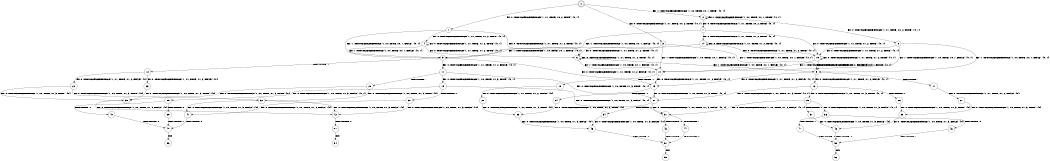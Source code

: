 digraph BCG {
size = "7, 10.5";
center = TRUE;
node [shape = circle];
0 [peripheries = 2];
0 -> 1 [label = "EX !0 !ATOMIC_EXCH_BRANCH (1, +1, TRUE, +0, 2, TRUE) !{0, 1}"];
0 -> 2 [label = "EX !1 !ATOMIC_EXCH_BRANCH (1, +0, TRUE, +0, 1, TRUE) !{0, 1}"];
0 -> 3 [label = "EX !0 !ATOMIC_EXCH_BRANCH (1, +1, TRUE, +0, 2, TRUE) !{0, 1}"];
1 -> 4 [label = "EX !0 !ATOMIC_EXCH_BRANCH (1, +1, TRUE, +1, 2, TRUE) !{0, 1}"];
1 -> 5 [label = "EX !1 !ATOMIC_EXCH_BRANCH (1, +0, TRUE, +0, 1, FALSE) !{0, 1}"];
1 -> 6 [label = "EX !0 !ATOMIC_EXCH_BRANCH (1, +1, TRUE, +1, 2, TRUE) !{0, 1}"];
2 -> 2 [label = "EX !1 !ATOMIC_EXCH_BRANCH (1, +0, TRUE, +0, 1, TRUE) !{0, 1}"];
2 -> 7 [label = "EX !0 !ATOMIC_EXCH_BRANCH (1, +1, TRUE, +0, 2, TRUE) !{0, 1}"];
2 -> 8 [label = "EX !0 !ATOMIC_EXCH_BRANCH (1, +1, TRUE, +0, 2, TRUE) !{0, 1}"];
3 -> 9 [label = "EX !1 !ATOMIC_EXCH_BRANCH (1, +0, TRUE, +0, 1, FALSE) !{0, 1}"];
3 -> 6 [label = "EX !0 !ATOMIC_EXCH_BRANCH (1, +1, TRUE, +1, 2, TRUE) !{0, 1}"];
3 -> 10 [label = "EX !1 !ATOMIC_EXCH_BRANCH (1, +0, TRUE, +0, 1, FALSE) !{0, 1}"];
4 -> 4 [label = "EX !0 !ATOMIC_EXCH_BRANCH (1, +1, TRUE, +1, 2, TRUE) !{0, 1}"];
4 -> 5 [label = "EX !1 !ATOMIC_EXCH_BRANCH (1, +0, TRUE, +0, 1, FALSE) !{0, 1}"];
4 -> 6 [label = "EX !0 !ATOMIC_EXCH_BRANCH (1, +1, TRUE, +1, 2, TRUE) !{0, 1}"];
5 -> 11 [label = "EX !0 !ATOMIC_EXCH_BRANCH (1, +1, TRUE, +1, 2, FALSE) !{0, 1}"];
5 -> 12 [label = "TERMINATE !1"];
5 -> 13 [label = "EX !0 !ATOMIC_EXCH_BRANCH (1, +1, TRUE, +1, 2, FALSE) !{0, 1}"];
6 -> 9 [label = "EX !1 !ATOMIC_EXCH_BRANCH (1, +0, TRUE, +0, 1, FALSE) !{0, 1}"];
6 -> 6 [label = "EX !0 !ATOMIC_EXCH_BRANCH (1, +1, TRUE, +1, 2, TRUE) !{0, 1}"];
6 -> 10 [label = "EX !1 !ATOMIC_EXCH_BRANCH (1, +0, TRUE, +0, 1, FALSE) !{0, 1}"];
7 -> 14 [label = "EX !0 !ATOMIC_EXCH_BRANCH (1, +1, TRUE, +1, 2, TRUE) !{0, 1}"];
7 -> 5 [label = "EX !1 !ATOMIC_EXCH_BRANCH (1, +0, TRUE, +0, 1, FALSE) !{0, 1}"];
7 -> 15 [label = "EX !0 !ATOMIC_EXCH_BRANCH (1, +1, TRUE, +1, 2, TRUE) !{0, 1}"];
8 -> 9 [label = "EX !1 !ATOMIC_EXCH_BRANCH (1, +0, TRUE, +0, 1, FALSE) !{0, 1}"];
8 -> 15 [label = "EX !0 !ATOMIC_EXCH_BRANCH (1, +1, TRUE, +1, 2, TRUE) !{0, 1}"];
8 -> 10 [label = "EX !1 !ATOMIC_EXCH_BRANCH (1, +0, TRUE, +0, 1, FALSE) !{0, 1}"];
9 -> 16 [label = "EX !0 !ATOMIC_EXCH_BRANCH (1, +1, TRUE, +1, 2, FALSE) !{0, 1}"];
9 -> 17 [label = "TERMINATE !1"];
9 -> 13 [label = "EX !0 !ATOMIC_EXCH_BRANCH (1, +1, TRUE, +1, 2, FALSE) !{0, 1}"];
10 -> 13 [label = "EX !0 !ATOMIC_EXCH_BRANCH (1, +1, TRUE, +1, 2, FALSE) !{0, 1}"];
10 -> 18 [label = "TERMINATE !1"];
11 -> 19 [label = "EX !0 !ATOMIC_EXCH_BRANCH (1, +0, TRUE, +1, 3, TRUE) !{0, 1}"];
11 -> 20 [label = "TERMINATE !1"];
11 -> 21 [label = "EX !0 !ATOMIC_EXCH_BRANCH (1, +0, TRUE, +1, 3, TRUE) !{0, 1}"];
12 -> 22 [label = "EX !0 !ATOMIC_EXCH_BRANCH (1, +1, TRUE, +1, 2, FALSE) !{0}"];
12 -> 23 [label = "EX !0 !ATOMIC_EXCH_BRANCH (1, +1, TRUE, +1, 2, FALSE) !{0}"];
13 -> 21 [label = "EX !0 !ATOMIC_EXCH_BRANCH (1, +0, TRUE, +1, 3, TRUE) !{0, 1}"];
13 -> 24 [label = "TERMINATE !1"];
14 -> 14 [label = "EX !0 !ATOMIC_EXCH_BRANCH (1, +1, TRUE, +1, 2, TRUE) !{0, 1}"];
14 -> 5 [label = "EX !1 !ATOMIC_EXCH_BRANCH (1, +0, TRUE, +0, 1, FALSE) !{0, 1}"];
14 -> 15 [label = "EX !0 !ATOMIC_EXCH_BRANCH (1, +1, TRUE, +1, 2, TRUE) !{0, 1}"];
15 -> 9 [label = "EX !1 !ATOMIC_EXCH_BRANCH (1, +0, TRUE, +0, 1, FALSE) !{0, 1}"];
15 -> 15 [label = "EX !0 !ATOMIC_EXCH_BRANCH (1, +1, TRUE, +1, 2, TRUE) !{0, 1}"];
15 -> 10 [label = "EX !1 !ATOMIC_EXCH_BRANCH (1, +0, TRUE, +0, 1, FALSE) !{0, 1}"];
16 -> 25 [label = "EX !0 !ATOMIC_EXCH_BRANCH (1, +0, TRUE, +1, 3, TRUE) !{0, 1}"];
16 -> 26 [label = "TERMINATE !1"];
16 -> 21 [label = "EX !0 !ATOMIC_EXCH_BRANCH (1, +0, TRUE, +1, 3, TRUE) !{0, 1}"];
17 -> 27 [label = "EX !0 !ATOMIC_EXCH_BRANCH (1, +1, TRUE, +1, 2, FALSE) !{0}"];
18 -> 28 [label = "EX !0 !ATOMIC_EXCH_BRANCH (1, +1, TRUE, +1, 2, FALSE) !{0}"];
19 -> 29 [label = "EX !0 !ATOMIC_EXCH_BRANCH (1, +0, TRUE, +1, 3, FALSE) !{0, 1}"];
19 -> 30 [label = "TERMINATE !1"];
19 -> 31 [label = "EX !0 !ATOMIC_EXCH_BRANCH (1, +0, TRUE, +1, 3, FALSE) !{0, 1}"];
20 -> 32 [label = "EX !0 !ATOMIC_EXCH_BRANCH (1, +0, TRUE, +1, 3, TRUE) !{0}"];
20 -> 33 [label = "EX !0 !ATOMIC_EXCH_BRANCH (1, +0, TRUE, +1, 3, TRUE) !{0}"];
21 -> 31 [label = "EX !0 !ATOMIC_EXCH_BRANCH (1, +0, TRUE, +1, 3, FALSE) !{0, 1}"];
21 -> 34 [label = "TERMINATE !1"];
22 -> 32 [label = "EX !0 !ATOMIC_EXCH_BRANCH (1, +0, TRUE, +1, 3, TRUE) !{0}"];
22 -> 33 [label = "EX !0 !ATOMIC_EXCH_BRANCH (1, +0, TRUE, +1, 3, TRUE) !{0}"];
23 -> 33 [label = "EX !0 !ATOMIC_EXCH_BRANCH (1, +0, TRUE, +1, 3, TRUE) !{0}"];
24 -> 35 [label = "EX !0 !ATOMIC_EXCH_BRANCH (1, +0, TRUE, +1, 3, TRUE) !{0}"];
25 -> 36 [label = "EX !0 !ATOMIC_EXCH_BRANCH (1, +0, TRUE, +1, 3, FALSE) !{0, 1}"];
25 -> 37 [label = "TERMINATE !1"];
25 -> 31 [label = "EX !0 !ATOMIC_EXCH_BRANCH (1, +0, TRUE, +1, 3, FALSE) !{0, 1}"];
26 -> 38 [label = "EX !0 !ATOMIC_EXCH_BRANCH (1, +0, TRUE, +1, 3, TRUE) !{0}"];
27 -> 38 [label = "EX !0 !ATOMIC_EXCH_BRANCH (1, +0, TRUE, +1, 3, TRUE) !{0}"];
28 -> 35 [label = "EX !0 !ATOMIC_EXCH_BRANCH (1, +0, TRUE, +1, 3, TRUE) !{0}"];
29 -> 39 [label = "TERMINATE !0"];
29 -> 40 [label = "TERMINATE !1"];
30 -> 41 [label = "EX !0 !ATOMIC_EXCH_BRANCH (1, +0, TRUE, +1, 3, FALSE) !{0}"];
30 -> 42 [label = "EX !0 !ATOMIC_EXCH_BRANCH (1, +0, TRUE, +1, 3, FALSE) !{0}"];
31 -> 43 [label = "TERMINATE !0"];
31 -> 44 [label = "TERMINATE !1"];
32 -> 41 [label = "EX !0 !ATOMIC_EXCH_BRANCH (1, +0, TRUE, +1, 3, FALSE) !{0}"];
32 -> 42 [label = "EX !0 !ATOMIC_EXCH_BRANCH (1, +0, TRUE, +1, 3, FALSE) !{0}"];
33 -> 42 [label = "EX !0 !ATOMIC_EXCH_BRANCH (1, +0, TRUE, +1, 3, FALSE) !{0}"];
34 -> 45 [label = "EX !0 !ATOMIC_EXCH_BRANCH (1, +0, TRUE, +1, 3, FALSE) !{0}"];
35 -> 45 [label = "EX !0 !ATOMIC_EXCH_BRANCH (1, +0, TRUE, +1, 3, FALSE) !{0}"];
36 -> 46 [label = "TERMINATE !0"];
36 -> 47 [label = "TERMINATE !1"];
37 -> 48 [label = "EX !0 !ATOMIC_EXCH_BRANCH (1, +0, TRUE, +1, 3, FALSE) !{0}"];
38 -> 48 [label = "EX !0 !ATOMIC_EXCH_BRANCH (1, +0, TRUE, +1, 3, FALSE) !{0}"];
39 -> 49 [label = "TERMINATE !1"];
40 -> 49 [label = "TERMINATE !0"];
41 -> 49 [label = "TERMINATE !0"];
42 -> 50 [label = "TERMINATE !0"];
43 -> 51 [label = "TERMINATE !1"];
44 -> 51 [label = "TERMINATE !0"];
45 -> 51 [label = "TERMINATE !0"];
46 -> 52 [label = "TERMINATE !1"];
47 -> 52 [label = "TERMINATE !0"];
48 -> 52 [label = "TERMINATE !0"];
49 -> 53 [label = "exit"];
50 -> 54 [label = "exit"];
51 -> 55 [label = "exit"];
52 -> 56 [label = "exit"];
}
